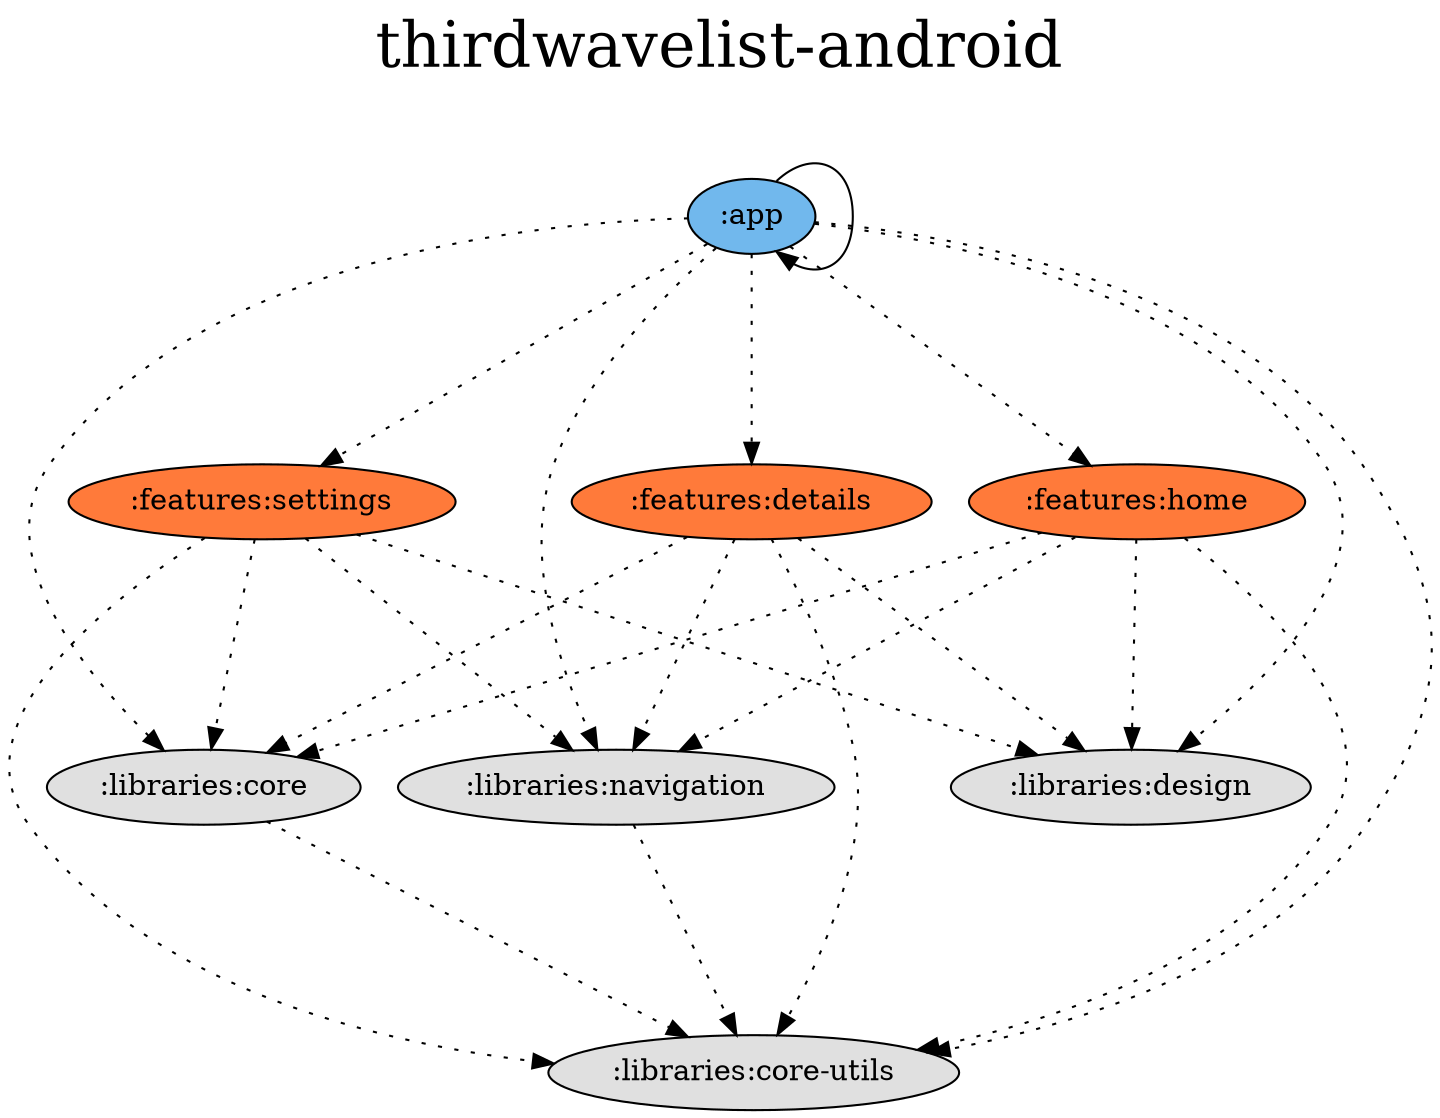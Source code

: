 digraph {
    graph [label = "thirdwavelist-android\n ",labelloc = t,fontsize = 30,ranksep = 1.4];
    node [style = filled, fillcolor = "#bbbbbb"];
    rankdir = TB;

    # Projects

    ":app" [fillcolor = "#71b8ed"];
    ":features:details" [fillcolor = "#ff7a3a"];
    ":features:home" [fillcolor = "#ff7a3a"];
    ":features:settings" [fillcolor = "#ff7a3a"];
    ":libraries:core" [fillcolor = "#e0e0e0"];
    ":libraries:core-utils" [fillcolor = "#e0e0e0"];
    ":libraries:design" [fillcolor = "#e0e0e0"];
    ":libraries:navigation" [fillcolor = "#e0e0e0"];

    {rank = same;}

    # Dependencies

    ":app" -> ":app"
    ":app" -> ":libraries:core-utils" [style = dotted]
    ":app" -> ":libraries:core" [style = dotted]
    ":app" -> ":libraries:navigation" [style = dotted]
    ":app" -> ":libraries:design" [style = dotted]
    ":app" -> ":features:home" [style = dotted]
    ":app" -> ":features:details" [style = dotted]
    ":app" -> ":features:settings" [style = dotted]
    ":features:details" -> ":libraries:core-utils" [style = dotted]
    ":features:details" -> ":libraries:core" [style = dotted, style = dotted]
    ":features:details" -> ":libraries:navigation" [style = dotted]
    ":features:details" -> ":libraries:design" [style = dotted]
    ":features:home" -> ":libraries:core-utils" [style = dotted]
    ":features:home" -> ":libraries:core" [style = dotted, style = dotted]
    ":features:home" -> ":libraries:navigation" [style = dotted]
    ":features:home" -> ":libraries:design" [style = dotted]
    ":features:settings" -> ":libraries:core-utils" [style = dotted]
    ":features:settings" -> ":libraries:core" [style = dotted]
    ":features:settings" -> ":libraries:navigation" [style = dotted]
    ":features:settings" -> ":libraries:design" [style = dotted]
    ":libraries:core" -> ":libraries:core-utils" [style = dotted]
    ":libraries:navigation" -> ":libraries:core-utils" [style = dotted]
}